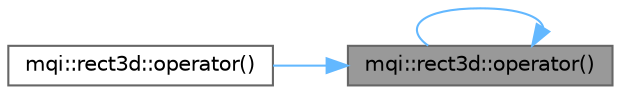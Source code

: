 digraph "mqi::rect3d::operator()"
{
 // LATEX_PDF_SIZE
  bgcolor="transparent";
  edge [fontname=Helvetica,fontsize=10,labelfontname=Helvetica,labelfontsize=10];
  node [fontname=Helvetica,fontsize=10,shape=box,height=0.2,width=0.4];
  rankdir="RL";
  Node1 [id="Node000001",label="mqi::rect3d::operator()",height=0.2,width=0.4,color="gray40", fillcolor="grey60", style="filled", fontcolor="black",tooltip="Performs trilinear interpolation to find the value at a given point."];
  Node1 -> Node2 [id="edge1_Node000001_Node000002",dir="back",color="steelblue1",style="solid",tooltip=" "];
  Node2 [id="Node000002",label="mqi::rect3d::operator()",height=0.2,width=0.4,color="grey40", fillcolor="white", style="filled",URL="$classmqi_1_1rect3d.html#add5cf0a7fdd47c3ed6fefd93074d2a17",tooltip="Performs trilinear interpolation to find the value at a given point."];
  Node1 -> Node1 [id="edge2_Node000001_Node000001",dir="back",color="steelblue1",style="solid",tooltip=" "];
}
